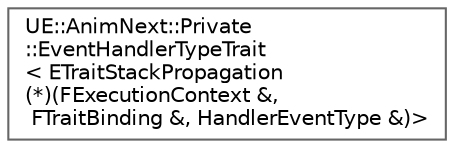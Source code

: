 digraph "Graphical Class Hierarchy"
{
 // INTERACTIVE_SVG=YES
 // LATEX_PDF_SIZE
  bgcolor="transparent";
  edge [fontname=Helvetica,fontsize=10,labelfontname=Helvetica,labelfontsize=10];
  node [fontname=Helvetica,fontsize=10,shape=box,height=0.2,width=0.4];
  rankdir="LR";
  Node0 [id="Node000000",label="UE::AnimNext::Private\l::EventHandlerTypeTrait\l\< ETraitStackPropagation\l(*)(FExecutionContext &,\l FTraitBinding &, HandlerEventType &)\>",height=0.2,width=0.4,color="grey40", fillcolor="white", style="filled",URL="$d5/df9/structUE_1_1AnimNext_1_1Private_1_1EventHandlerTypeTrait_3_01ETraitStackPropagation_07_5_08_07FE6459111c48eaef92661870ff8510664c.html",tooltip=" "];
}
